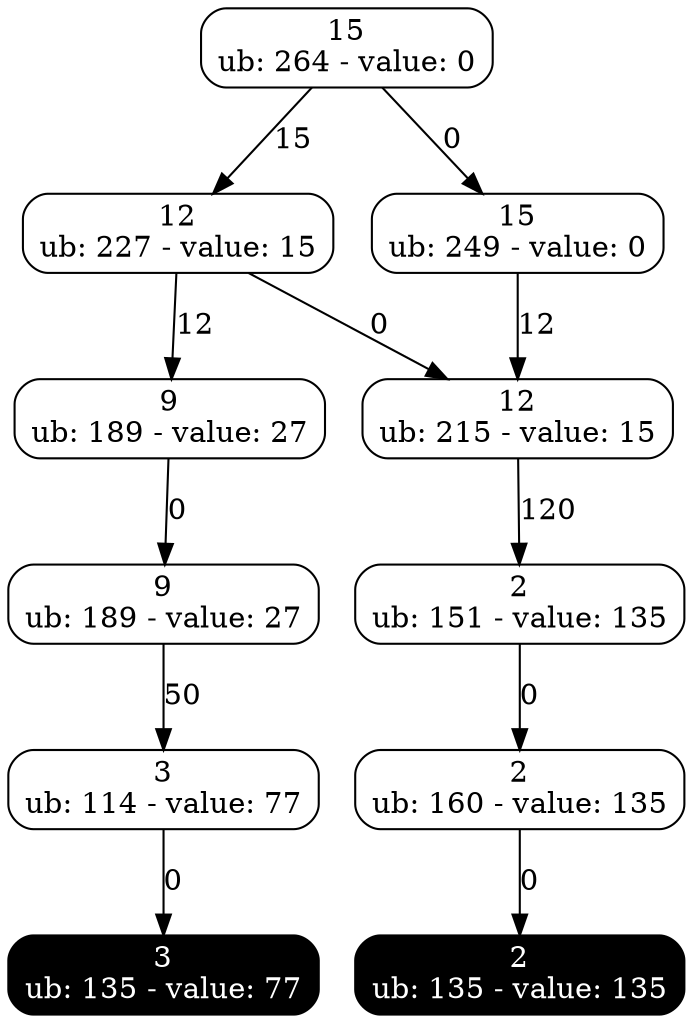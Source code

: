 Digraph restricted{
495053715 [label="15
ub: 264 - value: 0", style=rounded, shape=rectangle, tooltip="Exact node"];
1854731462 [label="12
ub: 227 - value: 15", style=rounded, shape=rectangle, tooltip="Exact node"];
495053715 -> 1854731462 [label=15, tooltip="Decision: assign 1 to var 0"];
317574433 [label="15
ub: 249 - value: 0", style=rounded, shape=rectangle, tooltip="Exact node"];
495053715 -> 317574433 [label=0, tooltip="Decision: assign 0 to var 0"];
1389133897 [label="9
ub: 189 - value: 27", style=rounded, shape=rectangle, tooltip="Exact node"];
1854731462 -> 1389133897 [label=12, tooltip="Decision: assign 1 to var 1"];
1534030866 [label="12
ub: 215 - value: 15", style=rounded, shape=rectangle, tooltip="Exact node"];
1854731462 -> 1534030866 [label=0, tooltip="Decision: assign 0 to var 1"];
317574433 -> 1534030866 [label=12, tooltip="Decision: assign 1 to var 1"];
664223387 [label="2
ub: 151 - value: 135", style=rounded, shape=rectangle, tooltip="Exact node"];
1534030866 -> 664223387 [label=120, tooltip="Decision: assign 1 to var 2"];
824909230 [label="9
ub: 189 - value: 27", style=rounded, shape=rectangle, tooltip="Exact node"];
1389133897 -> 824909230 [label=0, tooltip="Decision: assign 0 to var 2"];
122883338 [label="2
ub: 160 - value: 135", style=rounded, shape=rectangle, tooltip="Exact node"];
664223387 -> 122883338 [label=0, tooltip="Decision: assign 0 to var 3"];
666641942 [label="3
ub: 114 - value: 77", style=rounded, shape=rectangle, tooltip="Exact node"];
824909230 -> 666641942 [label=50, tooltip="Decision: assign 1 to var 3"];
960604060 [label="2
ub: 135 - value: 135", style=rounded, shape=rectangle, tooltip="Exact node", style="filled, rounded", shape=rectangle, color=black, fontcolor=white, tooltip="Terminal node"];
122883338 -> 960604060 [label=0, tooltip="Decision: assign 0 to var 4"];
1349393271 [label="3
ub: 135 - value: 77", style=rounded, shape=rectangle, tooltip="Exact node", style="filled, rounded", shape=rectangle, color=black, fontcolor=white, tooltip="Terminal node"];
666641942 -> 1349393271 [label=0, tooltip="Decision: assign 0 to var 4"];
}